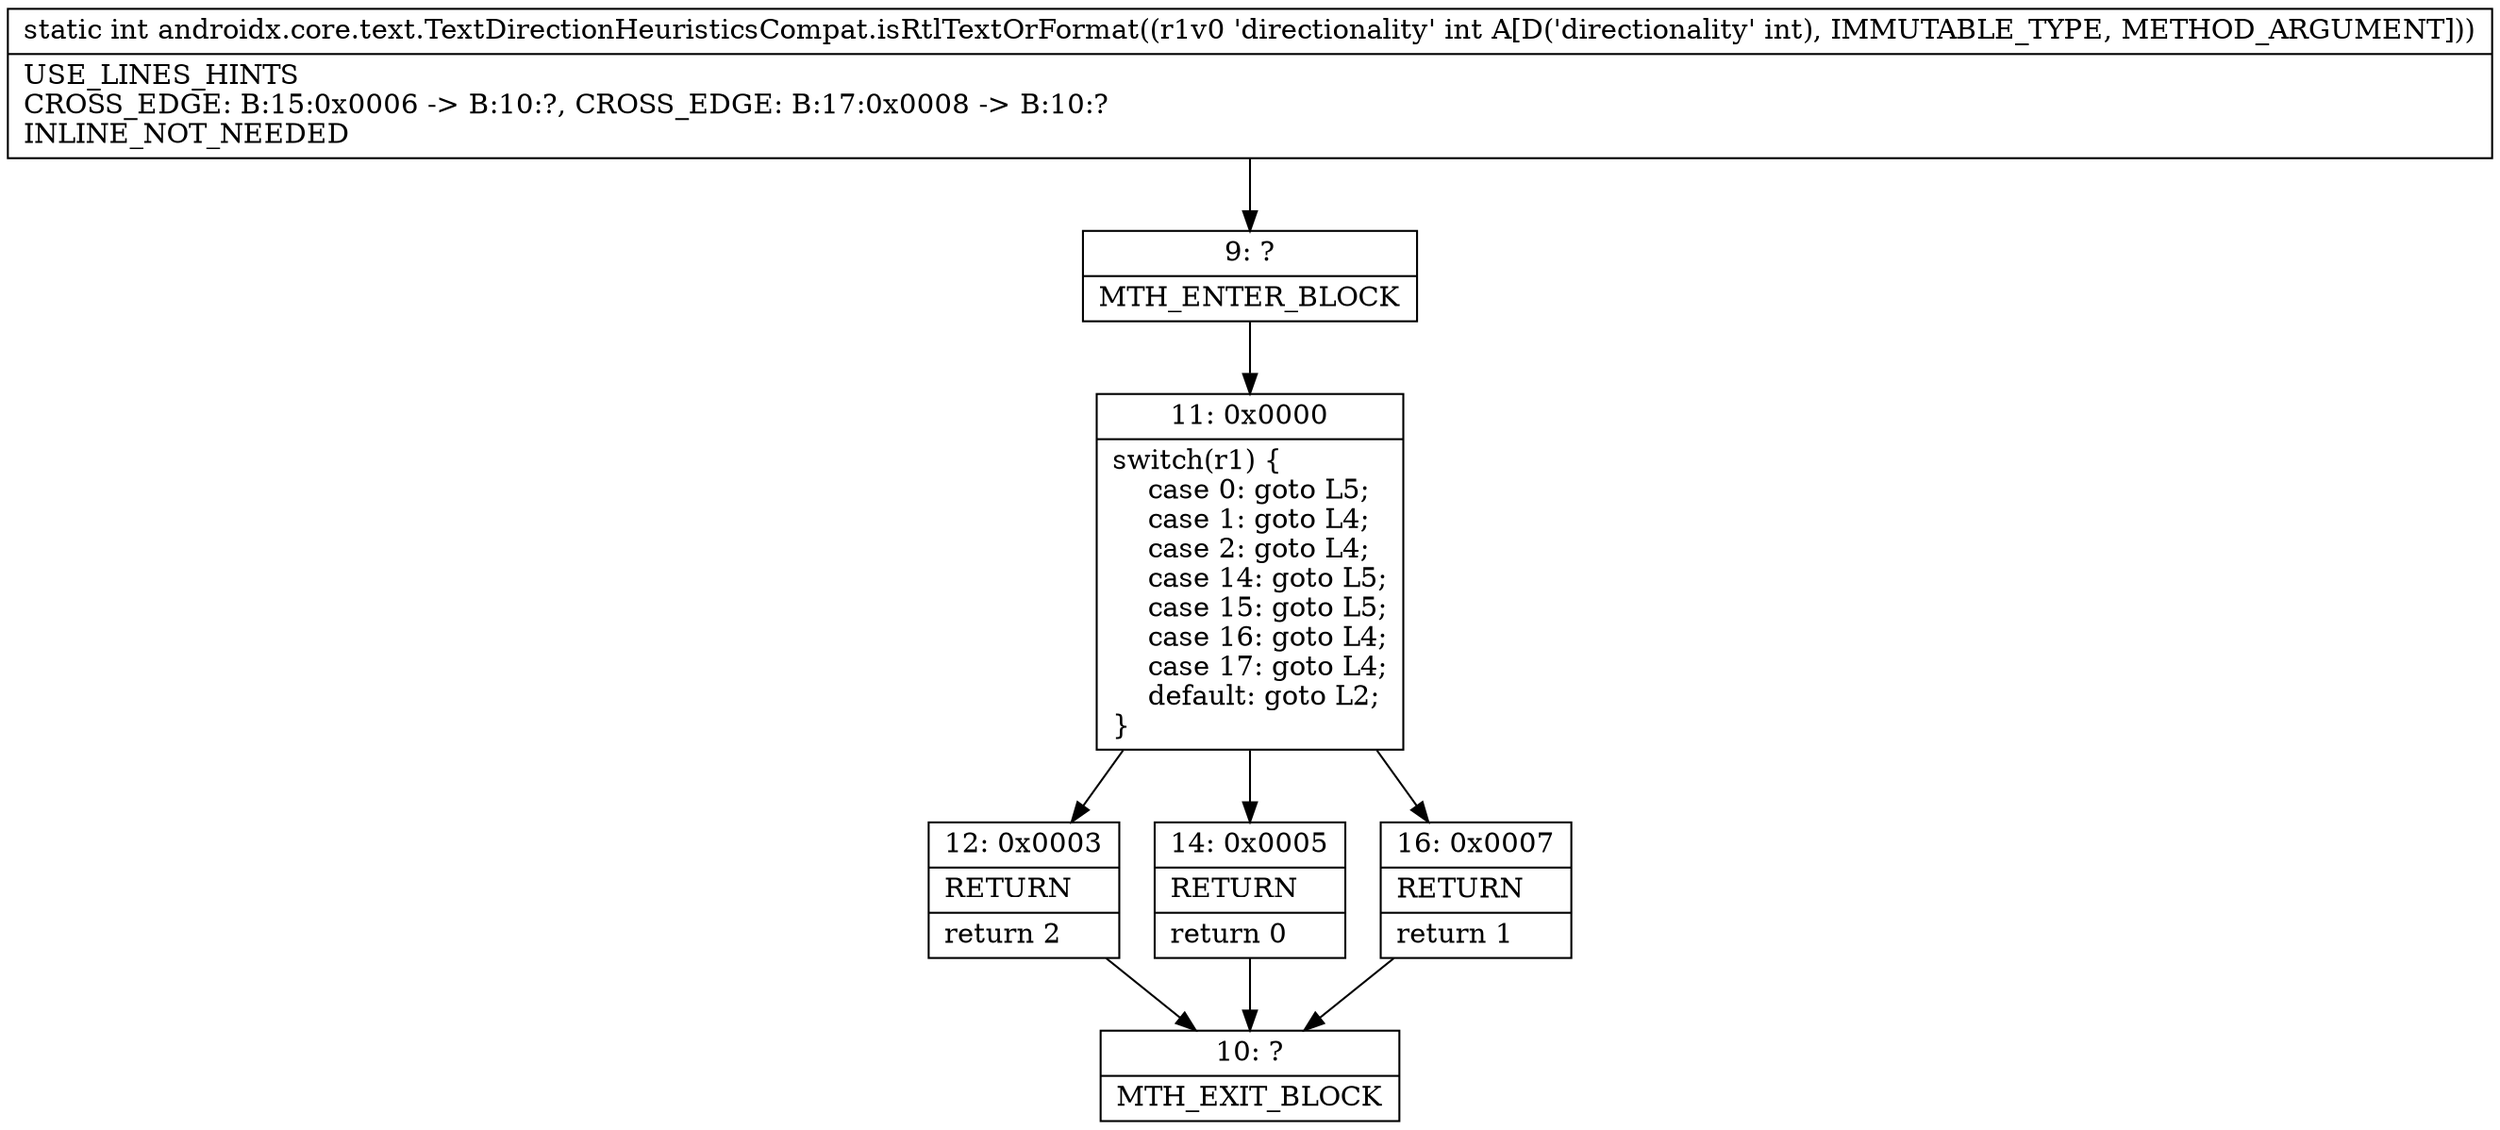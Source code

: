digraph "CFG forandroidx.core.text.TextDirectionHeuristicsCompat.isRtlTextOrFormat(I)I" {
Node_9 [shape=record,label="{9\:\ ?|MTH_ENTER_BLOCK\l}"];
Node_11 [shape=record,label="{11\:\ 0x0000|switch(r1) \{\l    case 0: goto L5;\l    case 1: goto L4;\l    case 2: goto L4;\l    case 14: goto L5;\l    case 15: goto L5;\l    case 16: goto L4;\l    case 17: goto L4;\l    default: goto L2;\l\}\l}"];
Node_12 [shape=record,label="{12\:\ 0x0003|RETURN\l|return 2\l}"];
Node_10 [shape=record,label="{10\:\ ?|MTH_EXIT_BLOCK\l}"];
Node_14 [shape=record,label="{14\:\ 0x0005|RETURN\l|return 0\l}"];
Node_16 [shape=record,label="{16\:\ 0x0007|RETURN\l|return 1\l}"];
MethodNode[shape=record,label="{static int androidx.core.text.TextDirectionHeuristicsCompat.isRtlTextOrFormat((r1v0 'directionality' int A[D('directionality' int), IMMUTABLE_TYPE, METHOD_ARGUMENT]))  | USE_LINES_HINTS\lCROSS_EDGE: B:15:0x0006 \-\> B:10:?, CROSS_EDGE: B:17:0x0008 \-\> B:10:?\lINLINE_NOT_NEEDED\l}"];
MethodNode -> Node_9;Node_9 -> Node_11;
Node_11 -> Node_12;
Node_11 -> Node_14;
Node_11 -> Node_16;
Node_12 -> Node_10;
Node_14 -> Node_10;
Node_16 -> Node_10;
}

